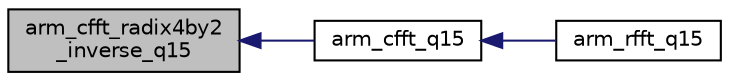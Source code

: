 digraph "arm_cfft_radix4by2_inverse_q15"
{
  edge [fontname="Helvetica",fontsize="10",labelfontname="Helvetica",labelfontsize="10"];
  node [fontname="Helvetica",fontsize="10",shape=record];
  rankdir="LR";
  Node6 [label="arm_cfft_radix4by2\l_inverse_q15",height=0.2,width=0.4,color="black", fillcolor="grey75", style="filled", fontcolor="black"];
  Node6 -> Node7 [dir="back",color="midnightblue",fontsize="10",style="solid",fontname="Helvetica"];
  Node7 [label="arm_cfft_q15",height=0.2,width=0.4,color="black", fillcolor="white", style="filled",URL="$group___complex_f_f_t.html#ga68cdacd2267a2967955e40e6b7ec1229",tooltip="Processing function for the Q15 complex FFT. "];
  Node7 -> Node8 [dir="back",color="midnightblue",fontsize="10",style="solid",fontname="Helvetica"];
  Node8 [label="arm_rfft_q15",height=0.2,width=0.4,color="black", fillcolor="white", style="filled",URL="$group___real_f_f_t.html#ga00e615f5db21736ad5b27fb6146f3fc5",tooltip="Processing function for the Q15 RFFT/RIFFT. "];
}

